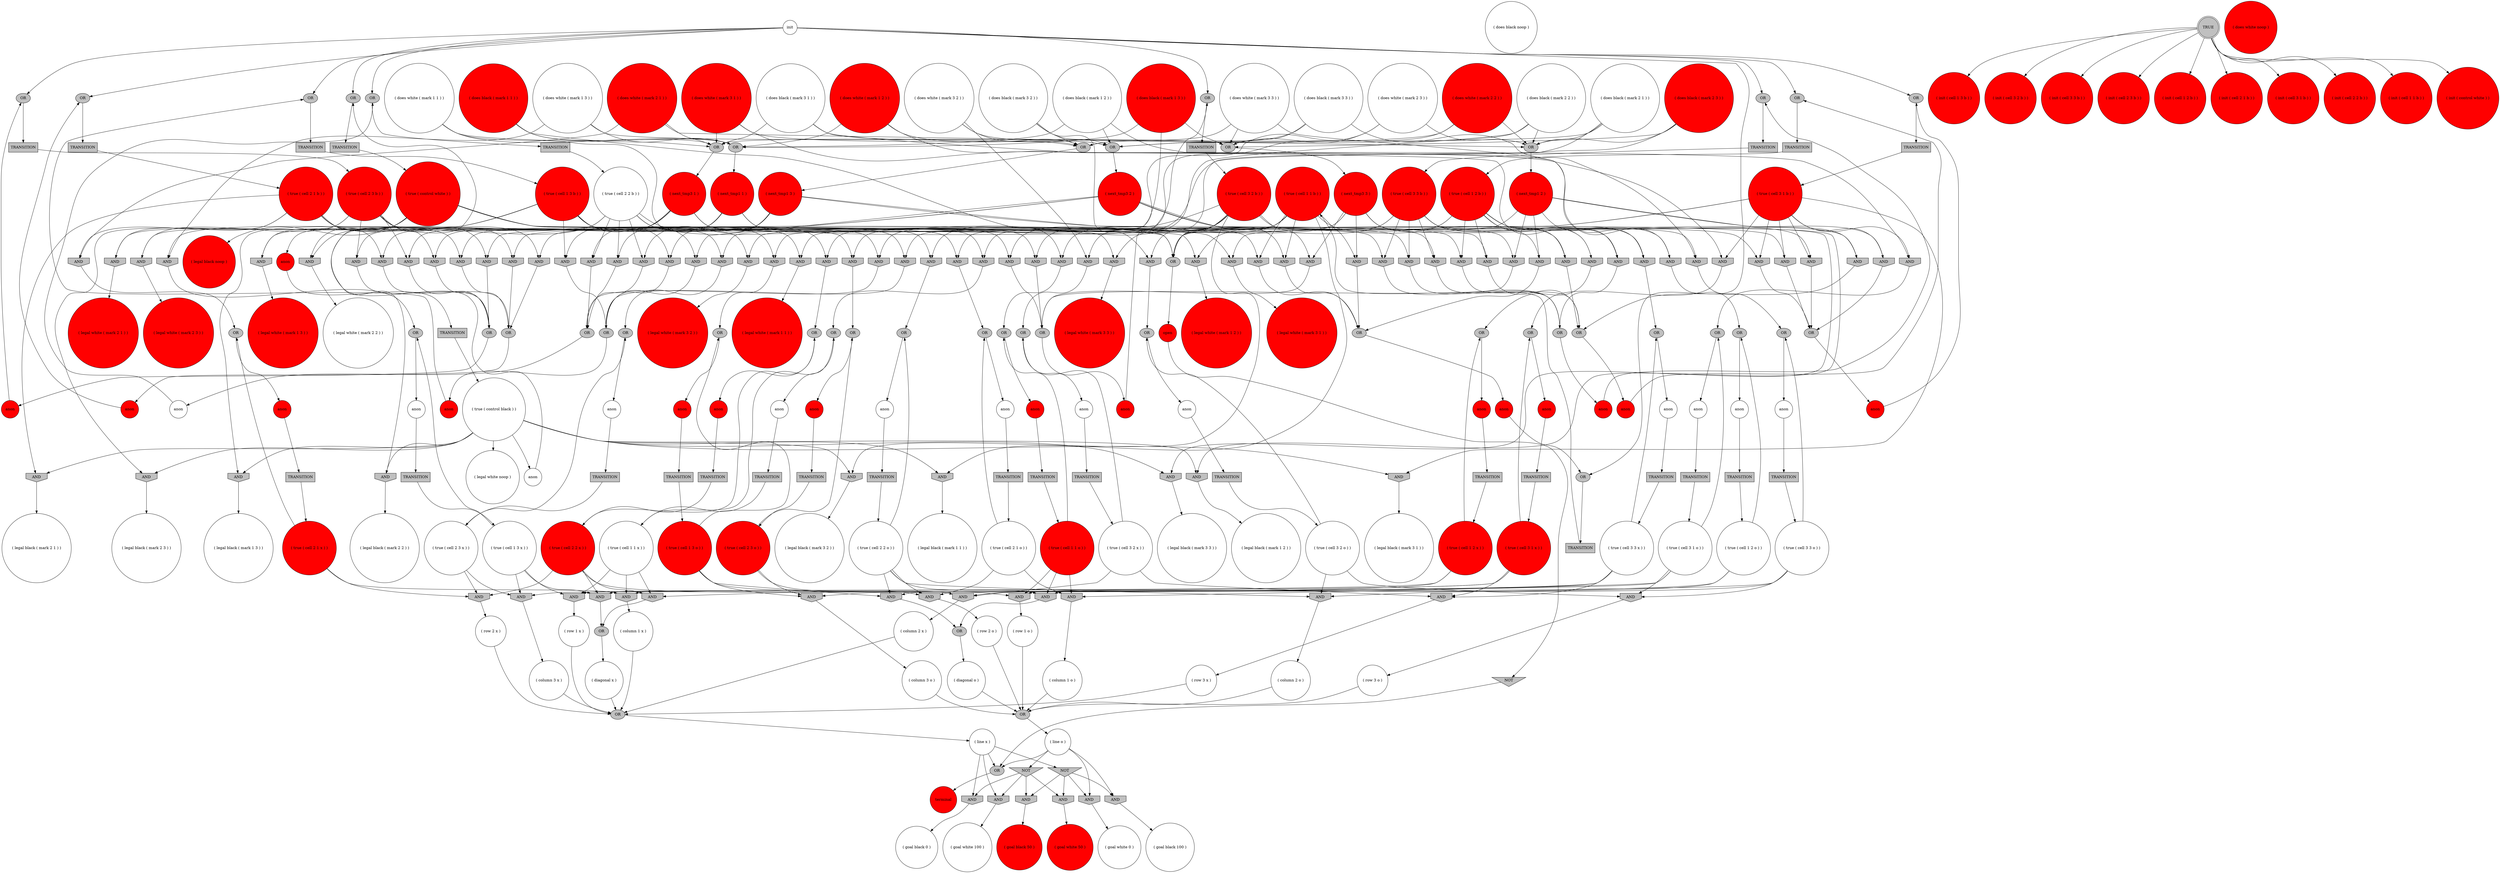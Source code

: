 digraph propNet
{
	"@3110bf99"[shape=ellipse, style= filled, fillcolor=grey, label="OR"]; "@3110bf99"->"@4292eef9"; 
	"@19ca3c6a"[shape=circle, style= filled, fillcolor=red, label="( does black ( mark 1 3 ) )"]; "@19ca3c6a"->"@6bd44467"; "@19ca3c6a"->"@38c57101"; "@19ca3c6a"->"@6db66c18"; 
	"@6189c841"[shape=box, style= filled, fillcolor=grey, label="TRANSITION"]; "@6189c841"->"@6d29cb02"; 
	"@5b16443e"[shape=box, style= filled, fillcolor=grey, label="TRANSITION"]; "@5b16443e"->"@61f283d1"; 
	"@505acb8b"[shape=ellipse, style= filled, fillcolor=grey, label="OR"]; "@505acb8b"->"@78e93be3"; 
	"@2fbb1447"[shape=box, style= filled, fillcolor=grey, label="TRANSITION"]; "@2fbb1447"->"@8801cab"; 
	"@41f6a5e9"[shape=circle, style= filled, fillcolor=red, label="anon"]; "@41f6a5e9"->"@2bffef5a"; 
	"@5a959fa9"[shape=circle, style= filled, fillcolor=white, label="( legal black ( mark 1 3 ) )"]; 
	"@13159de7"[shape=invhouse, style= filled, fillcolor=grey, label="AND"]; "@13159de7"->"@fe87641"; 
	"@64e6c17"[shape=box, style= filled, fillcolor=grey, label="TRANSITION"]; "@64e6c17"->"@45aba779"; 
	"@5a87c958"[shape=invhouse, style= filled, fillcolor=grey, label="AND"]; "@5a87c958"->"@d689844"; 
	"@4ae2f910"[shape=invhouse, style= filled, fillcolor=grey, label="AND"]; "@4ae2f910"->"@5af3a14"; 
	"@7cbda672"[shape=circle, style= filled, fillcolor=white, label="( does black noop )"]; 
	"@46e6e5f1"[shape=circle, style= filled, fillcolor=red, label="anon"]; "@46e6e5f1"->"@6b0d29c2"; 
	"@222f808"[shape=box, style= filled, fillcolor=grey, label="TRANSITION"]; "@222f808"->"@5e0ed38d"; 
	"@67588300"[shape=invhouse, style= filled, fillcolor=grey, label="AND"]; "@67588300"->"@18977673"; 
	"@5eef4879"[shape=ellipse, style= filled, fillcolor=grey, label="OR"]; "@5eef4879"->"@2f7f30a0"; 
	"@513fc475"[shape=circle, style= filled, fillcolor=red, label="( init ( cell 1 3 b ) )"]; 
	"@302b3e2e"[shape=invhouse, style= filled, fillcolor=grey, label="AND"]; "@302b3e2e"->"@5c924417"; 
	"@1bbbefea"[shape=box, style= filled, fillcolor=grey, label="TRANSITION"]; "@1bbbefea"->"@54b0bf64"; 
	"@78dee892"[shape=box, style= filled, fillcolor=grey, label="TRANSITION"]; "@78dee892"->"@1f62fe39"; 
	"@501eb4af"[shape=circle, style= filled, fillcolor=white, label="anon"]; "@501eb4af"->"@3b577220"; 
	"@19ac1e25"[shape=invhouse, style= filled, fillcolor=grey, label="AND"]; "@19ac1e25"->"@2ecaa79e"; 
	"@10bb3372"[shape=circle, style= filled, fillcolor=white, label="( column 1 o )"]; "@10bb3372"->"@15cfd851"; 
	"@48d755a0"[shape=invhouse, style= filled, fillcolor=grey, label="AND"]; "@48d755a0"->"@76e02677"; 
	"@46a32efb"[shape=invhouse, style= filled, fillcolor=grey, label="AND"]; "@46a32efb"->"@78bcf8b5"; 
	"@163bb430"[shape=circle, style= filled, fillcolor=red, label="anon"]; "@163bb430"->"@1d9ee9af"; 
	"@416ed704"[shape=circle, style= filled, fillcolor=white, label="( legal black ( mark 1 1 ) )"]; 
	"@1e837bf5"[shape=invhouse, style= filled, fillcolor=grey, label="AND"]; "@1e837bf5"->"@6721a061"; 
	"@55950722"[shape=invhouse, style= filled, fillcolor=grey, label="AND"]; "@55950722"->"@280685d4"; 
	"@a087c6e"[shape=circle, style= filled, fillcolor=white, label="( diagonal o )"]; "@a087c6e"->"@15cfd851"; 
	"@6195772e"[shape=circle, style= filled, fillcolor=white, label="( legal black ( mark 2 2 ) )"]; 
	"@183c3473"[shape=circle, style= filled, fillcolor=red, label="anon"]; "@183c3473"->"@4f83f9df"; 
	"@11f6c67d"[shape=circle, style= filled, fillcolor=white, label="( goal black 0 )"]; 
	"@5f33bcc2"[shape=circle, style= filled, fillcolor=white, label="( does black ( mark 2 1 ) )"]; "@5f33bcc2"->"@67588300"; "@5f33bcc2"->"@1c48b34d"; "@5f33bcc2"->"@84fc04d"; 
	"@18a062f6"[shape=circle, style= filled, fillcolor=white, label="( column 3 x )"]; "@18a062f6"->"@6417ad4"; 
	"@724df132"[shape=box, style= filled, fillcolor=grey, label="TRANSITION"]; "@724df132"->"@7e207abc"; 
	"@42d7ecc1"[shape=invhouse, style= filled, fillcolor=grey, label="AND"]; "@42d7ecc1"->"@a1d2332"; 
	"@4292eef9"[shape=circle, style= filled, fillcolor=white, label="anon"]; "@4292eef9"->"@5b16443e"; 
	"@55a5cd40"[shape=ellipse, style= filled, fillcolor=grey, label="OR"]; "@55a5cd40"->"@784650ad"; 
	"@8801cab"[shape=circle, style= filled, fillcolor=white, label="( true ( cell 3 3 o ) )"]; "@8801cab"->"@39d36faa"; "@8801cab"->"@3c873f94"; "@8801cab"->"@7e8027cd"; "@8801cab"->"@1b225d5d"; 
	"@4a86dd77"[shape=invhouse, style= filled, fillcolor=grey, label="AND"]; "@4a86dd77"->"@4e2d4656"; 
	"@19fa3f20"[shape=invhouse, style= filled, fillcolor=grey, label="AND"]; "@19fa3f20"->"@7afd3d0d"; 
	"@5c35d5da"[shape=circle, style= filled, fillcolor=red, label="( true ( cell 2 1 x ) )"]; "@5c35d5da"->"@505acb8b"; "@5c35d5da"->"@2c651db0"; "@5c35d5da"->"@4a86dd77"; 
	"@702fdd9e"[shape=invhouse, style= filled, fillcolor=grey, label="AND"]; "@702fdd9e"->"@546cd6f8"; 
	"@30762031"[shape=invhouse, style= filled, fillcolor=grey, label="AND"]; "@30762031"->"@fe87641"; 
	"@6cb433ce"[shape=circle, style= filled, fillcolor=red, label="( legal white ( mark 3 3 ) )"]; 
	"@277b1121"[shape=invtriangle, style= filled, fillcolor=grey, label="NOT"]; "@277b1121"->"@633fa514"; 
	"@36110a42"[shape=circle, style= filled, fillcolor=white, label="( legal white ( mark 2 2 ) )"]; 
	"@5d5775df"[shape=circle, style= filled, fillcolor=red, label="anon"]; "@5d5775df"->"@724df132"; 
	"@6742f991"[shape=invhouse, style= filled, fillcolor=grey, label="AND"]; "@6742f991"->"@502e12e5"; 
	"@d689844"[shape=ellipse, style= filled, fillcolor=grey, label="OR"]; "@d689844"->"@4de49f3c"; 
	"@1b0c366b"[shape=circle, style= filled, fillcolor=white, label="( does white ( mark 3 3 ) )"]; "@1b0c366b"->"@27e0b4d8"; "@1b0c366b"->"@6bd44467"; "@1b0c366b"->"@7b79f9d"; 
	"@1cfe4382"[shape=circle, style= filled, fillcolor=red, label="( init ( cell 3 2 b ) )"]; 
	"@7fe184a1"[shape=circle, style= filled, fillcolor=white, label="anon"]; "@7fe184a1"->"@18142dc4"; 
	"@45553d72"[shape=invhouse, style= filled, fillcolor=grey, label="AND"]; "@45553d72"->"@231d8cb8"; 
	"@1080b7fd"[shape=circle, style= filled, fillcolor=white, label="init"]; "@1080b7fd"->"@4b37537"; "@1080b7fd"->"@6b0d29c2"; "@1080b7fd"->"@72af4b81"; "@1080b7fd"->"@591b1427"; "@1080b7fd"->"@59615389"; "@1080b7fd"->"@52863cf9"; "@1080b7fd"->"@d3eb77e"; "@1080b7fd"->"@2d30b676"; "@1080b7fd"->"@c83a25"; "@1080b7fd"->"@21d4704a"; 
	"@50ec4d43"[shape=invtriangle, style= filled, fillcolor=grey, label="NOT"]; "@50ec4d43"->"@442a188b"; "@50ec4d43"->"@7440dada"; "@50ec4d43"->"@49c49336"; "@50ec4d43"->"@7259f1b0"; 
	"@65e1e6bc"[shape=circle, style= filled, fillcolor=white, label="( legal black ( mark 2 3 ) )"]; 
	"@f3d6fa4"[shape=invhouse, style= filled, fillcolor=grey, label="AND"]; "@f3d6fa4"->"@5c924417"; 
	"@6926efcb"[shape=circle, style= filled, fillcolor=white, label="( does white ( mark 1 1 ) )"]; "@6926efcb"->"@6db66c18"; "@6926efcb"->"@84fc04d"; "@6926efcb"->"@19fa3f20"; 
	"@47ee14d4"[shape=invhouse, style= filled, fillcolor=grey, label="AND"]; "@47ee14d4"->"@6721a061"; 
	"@521b95a"[shape=invhouse, style= filled, fillcolor=grey, label="AND"]; "@521b95a"->"@7c91b50f"; 
	"@422fe512"[shape=invhouse, style= filled, fillcolor=grey, label="AND"]; "@422fe512"->"@7ca63acc"; 
	"@2f7f30a0"[shape=circle, style= filled, fillcolor=red, label="anon"]; "@2f7f30a0"->"@78dee892"; 
	"@5af3a14"[shape=circle, style= filled, fillcolor=white, label="( legal black ( mark 3 3 ) )"]; 
	"@23f5736c"[shape=invhouse, style= filled, fillcolor=grey, label="AND"]; "@23f5736c"->"@110fbbf2"; 
	"@66a01572"[shape=invhouse, style= filled, fillcolor=grey, label="AND"]; "@66a01572"->"@6721a061"; 
	"@ceaf7f0"[shape=ellipse, style= filled, fillcolor=grey, label="OR"]; "@ceaf7f0"->"@163bb430"; 
	"@4ebca121"[shape=ellipse, style= filled, fillcolor=grey, label="OR"]; "@4ebca121"->"@41f6a5e9"; 
	"@502e12e5"[shape=ellipse, style= filled, fillcolor=grey, label="OR"]; "@502e12e5"->"@daa183"; 
	"@61f283d1"[shape=circle, style= filled, fillcolor=white, label="( true ( cell 3 2 o ) )"]; "@61f283d1"->"@3110bf99"; "@61f283d1"->"@639f8c4a"; "@61f283d1"->"@1b225d5d"; 
	"@34e6f781"[shape=circle, style= filled, fillcolor=white, label="( line x )"]; "@34e6f781"->"@1f9907ee"; "@34e6f781"->"@633fa514"; "@34e6f781"->"@50ec4d43"; "@34e6f781"->"@6915fc29"; 
	"@7fb85da4"[shape=invhouse, style= filled, fillcolor=grey, label="AND"]; "@7fb85da4"->"@2ecaa79e"; 
	"@33f85208"[shape=circle, style= filled, fillcolor=red, label="( true ( cell 3 3 b ) )"]; "@33f85208"->"@48e10ee0"; "@33f85208"->"@5bef45fa"; "@33f85208"->"@27e0b4d8"; "@33f85208"->"@c923822"; "@33f85208"->"@6d6dac7b"; "@33f85208"->"@13a7c48c"; "@33f85208"->"@30762031"; "@33f85208"->"@13159de7"; "@33f85208"->"@4ae2f910"; 
	"@3c873f94"[shape=ellipse, style= filled, fillcolor=grey, label="OR"]; "@3c873f94"->"@535f2c97"; 
	"@780e4aa6"[shape=circle, style= filled, fillcolor=red, label="anon"]; "@780e4aa6"->"@591b1427"; 
	"@4d36bf62"[shape=circle, style= filled, fillcolor=white, label="( does black ( mark 1 2 ) )"]; "@4d36bf62"->"@469cbc0d"; "@4d36bf62"->"@45553d72"; "@4d36bf62"->"@6db66c18"; 
	"@6d29cb02"[shape=circle, style= filled, fillcolor=white, label="( true ( cell 1 1 x ) )"]; "@6d29cb02"->"@4a86dd77"; "@6d29cb02"->"@7afd3d0d"; "@6d29cb02"->"@461f909d"; "@6d29cb02"->"@6c847916"; 
	"@40471d1f"[shape=circle, style= filled, fillcolor=white, label="( does black ( mark 3 3 ) )"]; "@40471d1f"->"@5bef45fa"; "@40471d1f"->"@6bd44467"; "@40471d1f"->"@7b79f9d"; 
	"@3cd6fd7f"[shape=circle, style= filled, fillcolor=red, label="( next_tmp3 3 )"]; "@3cd6fd7f"->"@1f10be5d"; "@3cd6fd7f"->"@7c5bc9e5"; "@3cd6fd7f"->"@6fc2a644"; "@3cd6fd7f"->"@595fb8e"; "@3cd6fd7f"->"@634fbcac"; "@3cd6fd7f"->"@79708fc8"; 
	"@672825c9"[shape=circle, style= filled, fillcolor=white, label="( does white ( mark 1 3 ) )"]; "@672825c9"->"@5b09f852"; "@672825c9"->"@6bd44467"; "@672825c9"->"@6db66c18"; 
	"@52863cf9"[shape=ellipse, style= filled, fillcolor=grey, label="OR"]; "@52863cf9"->"@433b8611"; 
	"@6901960a"[shape=circle, style= filled, fillcolor=white, label="anon"]; "@6901960a"->"@41282ad4"; 
	"@68f392bc"[shape=circle, style= filled, fillcolor=red, label="( next_tmp1 2 )"]; "@68f392bc"->"@f3d6fa4"; "@68f392bc"->"@12fb2dad"; "@68f392bc"->"@6d6dac7b"; "@68f392bc"->"@23f5736c"; "@68f392bc"->"@1e837bf5"; "@68f392bc"->"@5a87c958"; 
	"@18142dc4"[shape=box, style= filled, fillcolor=grey, label="TRANSITION"]; "@18142dc4"->"@4097e5d4"; 
	"@3077c82"[shape=invhouse, style= filled, fillcolor=grey, label="AND"]; "@3077c82"->"@467f906b"; 
	"@520b18a8"[shape=circle, style= filled, fillcolor=white, label="( true ( cell 3 1 o ) )"]; "@520b18a8"->"@17b45674"; "@520b18a8"->"@6ce21f5d"; "@520b18a8"->"@1b225d5d"; "@520b18a8"->"@724715dd"; 
	"@28500060"[shape=circle, style= filled, fillcolor=red, label="( next_tmp1 3 )"]; "@28500060"->"@461677cd"; "@28500060"->"@47ee14d4"; "@28500060"->"@bd5c429"; "@28500060"->"@2ea089d4"; "@28500060"->"@2ab08afc"; "@28500060"->"@3a77ef2e"; 
	"@7c91b50f"[shape=ellipse, style= filled, fillcolor=grey, label="OR"]; "@7c91b50f"->"@42062bad"; 
	"@18977673"[shape=ellipse, style= filled, fillcolor=grey, label="OR"]; "@18977673"->"@7fe184a1"; 
	"@79708fc8"[shape=invhouse, style= filled, fillcolor=grey, label="AND"]; "@79708fc8"->"@110fbbf2"; 
	"@6e9c92a3"[shape=invhouse, style= filled, fillcolor=grey, label="AND"]; "@6e9c92a3"->"@1146eae3"; 
	"@15cfd851"[shape=ellipse, style= filled, fillcolor=grey, label="OR"]; "@15cfd851"->"@82b907"; 
	"@233059cc"[shape=box, style= filled, fillcolor=grey, label="TRANSITION"]; "@233059cc"->"@4238365d"; 
	"@37872284"[shape=circle, style= filled, fillcolor=red, label="( legal white ( mark 1 1 ) )"]; 
	"@5bef45fa"[shape=invhouse, style= filled, fillcolor=grey, label="AND"]; "@5bef45fa"->"@3c873f94"; 
	"@bd5c429"[shape=invhouse, style= filled, fillcolor=grey, label="AND"]; "@bd5c429"->"@5c924417"; 
	"@65b2b2f0"[shape=invhouse, style= filled, fillcolor=grey, label="AND"]; "@65b2b2f0"->"@30868754"; 
	"@2f97b981"[shape=circle, style= filled, fillcolor=red, label="open"]; "@2f97b981"->"@277b1121"; 
	"@40868ba"[shape=circle, style= filled, fillcolor=red, label="( init ( cell 3 3 b ) )"]; 
	"@19e6018b"[shape=invhouse, style= filled, fillcolor=grey, label="AND"]; "@19e6018b"->"@3110bf99"; 
	"@1ad91a94"[shape=circle, style= filled, fillcolor=red, label="( true ( cell 3 1 b ) )"]; "@1ad91a94"->"@6e9c92a3"; "@1ad91a94"->"@42d7ecc1"; "@1ad91a94"->"@48e10ee0"; "@1ad91a94"->"@14b3fd5d"; "@1ad91a94"->"@12fb2dad"; "@1ad91a94"->"@7b1ae274"; "@1ad91a94"->"@4aef5dca"; "@1ad91a94"->"@634fbcac"; "@1ad91a94"->"@2a1a3ee9"; 
	"@78e93be3"[shape=circle, style= filled, fillcolor=red, label="anon"]; "@78e93be3"->"@45c9d650"; 
	"@e8f3c43"[shape=invhouse, style= filled, fillcolor=grey, label="AND"]; "@e8f3c43"->"@185af219"; 
	"@416ba050"[shape=invhouse, style= filled, fillcolor=grey, label="AND"]; "@416ba050"->"@505acb8b"; 
	"@563ee26"[shape=circle, style= filled, fillcolor=white, label="( does black ( mark 3 2 ) )"]; "@563ee26"->"@469cbc0d"; "@563ee26"->"@19e6018b"; "@563ee26"->"@7b79f9d"; 
	"@24aebe95"[shape=circle, style= filled, fillcolor=red, label="( does white ( mark 3 1 ) )"]; "@24aebe95"->"@7b1ae274"; "@24aebe95"->"@84fc04d"; "@24aebe95"->"@7b79f9d"; 
	"@7fb3815e"[shape=circle, style= filled, fillcolor=white, label="( true ( cell 1 2 o ) )"]; "@7fb3815e"->"@639f8c4a"; "@7fb3815e"->"@231d8cb8"; "@7fb3815e"->"@6c03f4f7"; 
	"@12da712a"[shape=box, style= filled, fillcolor=grey, label="TRANSITION"]; "@12da712a"->"@fb5449d"; 
	"@4238365d"[shape=circle, style= filled, fillcolor=red, label="( true ( cell 1 2 b ) )"]; "@4238365d"->"@f3d6fa4"; "@4238365d"->"@48e10ee0"; "@4238365d"->"@595fb8e"; "@4238365d"->"@6195c653"; "@4238365d"->"@bd5c429"; "@4238365d"->"@302b3e2e"; "@4238365d"->"@45553d72"; "@4238365d"->"@52cc6a6e"; "@4238365d"->"@7a6229e9"; 
	"@65931596"[shape=circle, style= filled, fillcolor=white, label="( does white ( mark 2 3 ) )"]; "@65931596"->"@e8f3c43"; "@65931596"->"@6bd44467"; "@65931596"->"@1c48b34d"; 
	"@66abad8f"[shape=circle, style= filled, fillcolor=red, label="anon"]; "@66abad8f"->"@d3eb77e"; 
	"@38c57101"[shape=invhouse, style= filled, fillcolor=grey, label="AND"]; "@38c57101"->"@ceaf7f0"; 
	"@d3eb77e"[shape=ellipse, style= filled, fillcolor=grey, label="OR"]; "@d3eb77e"->"@54c8ab35"; 
	"@461541fb"[shape=box, style= filled, fillcolor=grey, label="TRANSITION"]; "@461541fb"->"@288a037e"; 
	"@1ffc159e"[shape=circle, style= filled, fillcolor=red, label="anon"]; "@1ffc159e"->"@4b37537"; 
	"@6e6a937"[shape=circle, style= filled, fillcolor=white, label="( row 1 x )"]; "@6e6a937"->"@6417ad4"; 
	"@1f10be5d"[shape=invhouse, style= filled, fillcolor=grey, label="AND"]; "@1f10be5d"->"@1dbf4413"; 
	"@317fd5ad"[shape=circle, style= filled, fillcolor=red, label="( init ( cell 2 3 b ) )"]; 
	"@288a037e"[shape=circle, style= filled, fillcolor=white, label="( true ( cell 2 3 x ) )"]; "@288a037e"->"@2c651db0"; "@288a037e"->"@77a3e2f7"; "@288a037e"->"@185af219"; 
	"@4cf1d2a4"[shape=ellipse, style= filled, fillcolor=grey, label="OR"]; "@4cf1d2a4"->"@183c3473"; 
	"@6de29ecd"[shape=circle, style= filled, fillcolor=white, label="( goal white 0 )"]; 
	"@17b45674"[shape=invhouse, style= filled, fillcolor=grey, label="AND"]; "@17b45674"->"@10bb3372"; 
	"@64c6e553"[shape=circle, style= filled, fillcolor=red, label="( does white ( mark 2 1 ) )"]; "@64c6e553"->"@416ba050"; "@64c6e553"->"@1c48b34d"; "@64c6e553"->"@84fc04d"; 
	"@7b35f90"[shape=circle, style= filled, fillcolor=white, label="anon"]; "@7b35f90"->"@6189c841"; 
	"@63664f8b"[shape=invhouse, style= filled, fillcolor=grey, label="AND"]; "@63664f8b"->"@37872284"; 
	"@4d62a96e"[shape=circle, style= filled, fillcolor=white, label="( column 2 x )"]; "@4d62a96e"->"@6417ad4"; 
	"@5bfe1db2"[shape=circle, style= filled, fillcolor=red, label="( next_tmp3 2 )"]; "@5bfe1db2"->"@3f08e8b"; "@5bfe1db2"->"@7fb85da4"; "@5bfe1db2"->"@14b3fd5d"; "@5bfe1db2"->"@1b754fb1"; "@5bfe1db2"->"@13a7c48c"; "@5bfe1db2"->"@66a01572"; 
	"@2bda037e"[shape=circle, style= filled, fillcolor=red, label="( next_tmp3 1 )"]; "@2bda037e"->"@19ac1e25"; "@2bda037e"->"@343b79ee"; "@2bda037e"->"@302b3e2e"; "@2bda037e"->"@e7858ab"; "@2bda037e"->"@13159de7"; "@2bda037e"->"@61d547f5"; 
	"@7acc53cc"[shape=circle, style= filled, fillcolor=white, label="anon"]; "@7acc53cc"->"@461541fb"; 
	"@41b5e3ad"[shape=invhouse, style= filled, fillcolor=grey, label="AND"]; "@41b5e3ad"->"@2ecaa79e"; 
	"@6a05b14f"[shape=box, style= filled, fillcolor=grey, label="TRANSITION"]; "@6a05b14f"->"@57afb22a"; 
	"@6721a061"[shape=ellipse, style= filled, fillcolor=grey, label="OR"]; "@6721a061"->"@50a8752c"; 
	"@1d9ee9af"[shape=box, style= filled, fillcolor=grey, label="TRANSITION"]; "@1d9ee9af"->"@71794a83"; 
	"@1dbf4413"[shape=ellipse, style= filled, fillcolor=grey, label="OR"]; "@1dbf4413"->"@780e4aa6"; 
	"@37a83998"[shape=circle, style= filled, fillcolor=red, label="( true ( cell 2 1 b ) )"]; "@37a83998"->"@1f10be5d"; "@37a83998"->"@3077c82"; "@37a83998"->"@48e10ee0"; "@37a83998"->"@67588300"; "@37a83998"->"@1b754fb1"; "@37a83998"->"@416ba050"; "@37a83998"->"@2ea089d4"; "@37a83998"->"@702fdd9e"; "@37a83998"->"@10e156cd"; 
	"@57afb22a"[shape=circle, style= filled, fillcolor=red, label="( true ( control white ) )"]; "@57afb22a"->"@42d7ecc1"; "@57afb22a"->"@5d5775df"; "@57afb22a"->"@1055e4f3"; "@57afb22a"->"@6eb036af"; "@57afb22a"->"@422fe512"; "@57afb22a"->"@c923822"; "@57afb22a"->"@702fdd9e"; "@57afb22a"->"@46a32efb"; "@57afb22a"->"@3cc18efc"; "@57afb22a"->"@63664f8b"; "@57afb22a"->"@7a6229e9"; 
	"@cf08fae"[shape=circle, style= filled, fillcolor=red, label="( does white ( mark 1 2 ) )"]; "@cf08fae"->"@469cbc0d"; "@cf08fae"->"@52cc6a6e"; "@cf08fae"->"@6db66c18"; 
	"@633fa514"[shape=ellipse, style= filled, fillcolor=grey, label="OR"]; "@633fa514"->"@676ef6f3"; 
	"@5fa8881b"[shape=circle, style= filled, fillcolor=red, label="( init ( cell 1 2 b ) )"]; 
	"@6b6b1935"[shape=invhouse, style= filled, fillcolor=grey, label="AND"]; "@6b6b1935"->"@61025594"; 
	"@7ef1accd"[shape=invhouse, style= filled, fillcolor=grey, label="AND"]; "@7ef1accd"->"@4ebca121"; 
	"@29a8da42"[shape=circle, style= filled, fillcolor=red, label="( true ( cell 1 2 x ) )"]; "@29a8da42"->"@4cf1d2a4"; "@29a8da42"->"@5b8b9802"; "@29a8da42"->"@461f909d"; 
	"@72af4b81"[shape=ellipse, style= filled, fillcolor=grey, label="OR"]; "@72af4b81"->"@233059cc"; 
	"@1e5e7e66"[shape=circle, style= filled, fillcolor=white, label="( true ( cell 3 3 x ) )"]; "@1e5e7e66"->"@475170bc"; "@1e5e7e66"->"@48d755a0"; "@1e5e7e66"->"@77a3e2f7"; "@1e5e7e66"->"@6c847916"; 
	"@10e156cd"[shape=invhouse, style= filled, fillcolor=grey, label="AND"]; "@10e156cd"->"@1dbf4413"; 
	"@4373e9ea"[shape=circle, style= filled, fillcolor=white, label="( true ( cell 2 2 b ) )"]; "@4373e9ea"->"@48e10ee0"; "@4373e9ea"->"@6fc2a644"; "@4373e9ea"->"@461677cd"; "@4373e9ea"->"@7ef1accd"; "@4373e9ea"->"@3cc18efc"; "@4373e9ea"->"@2b842bd6"; "@4373e9ea"->"@26170092"; "@4373e9ea"->"@61d547f5"; "@4373e9ea"->"@55950722"; 
	"@343b79ee"[shape=invhouse, style= filled, fillcolor=grey, label="AND"]; "@343b79ee"->"@110fbbf2"; 
	"@715a728a"[shape=invtriangle, style= filled, fillcolor=grey, label="NOT"]; "@715a728a"->"@1f9907ee"; "@715a728a"->"@49c49336"; "@715a728a"->"@7259f1b0"; "@715a728a"->"@6915fc29"; 
	"@3413e5b7"[shape=box, style= filled, fillcolor=grey, label="TRANSITION"]; "@3413e5b7"->"@68481f8e"; 
	"@18ec9ac8"[shape=circle, style= filled, fillcolor=white, label="anon"]; "@18ec9ac8"->"@14e7dc19"; 
	"@84fc04d"[shape=ellipse, style= filled, fillcolor=grey, label="OR"]; "@84fc04d"->"@2bda037e"; 
	"@676ef6f3"[shape=circle, style= filled, fillcolor=red, label="terminal"]; 
	"@63a4c512"[shape=ellipse, style= filled, fillcolor=grey, label="OR"]; "@63a4c512"->"@568653d9"; 
	"@1d0dbe25"[shape=circle, style= filled, fillcolor=red, label="( goal black 50 )"]; 
	"@12fb2dad"[shape=invhouse, style= filled, fillcolor=grey, label="AND"]; "@12fb2dad"->"@1146eae3"; 
	"@591b1427"[shape=ellipse, style= filled, fillcolor=grey, label="OR"]; "@591b1427"->"@647c2ed9"; 
	"@2c651db0"[shape=invhouse, style= filled, fillcolor=grey, label="AND"]; "@2c651db0"->"@613c9936"; 
	"@4aef5dca"[shape=invhouse, style= filled, fillcolor=grey, label="AND"]; "@4aef5dca"->"@724715dd"; 
	"@8463d02"[shape=invhouse, style= filled, fillcolor=grey, label="AND"]; "@8463d02"->"@416ed704"; 
	"@7afd3d0d"[shape=ellipse, style= filled, fillcolor=grey, label="OR"]; "@7afd3d0d"->"@7b35f90"; 
	"@42062bad"[shape=circle, style= filled, fillcolor=red, label="anon"]; "@42062bad"->"@3413e5b7"; 
	"@546cd6f8"[shape=circle, style= filled, fillcolor=red, label="( legal white ( mark 2 1 ) )"]; 
	"@2a1a3ee9"[shape=invhouse, style= filled, fillcolor=grey, label="AND"]; "@2a1a3ee9"->"@4037e7eb"; 
	"@a00fab5"[shape=circle, style= filled, fillcolor=red, label="( true ( cell 2 3 b ) )"]; "@a00fab5"->"@48e10ee0"; "@a00fab5"->"@19ac1e25"; "@a00fab5"->"@5c37d85e"; "@a00fab5"->"@7fb85da4"; "@a00fab5"->"@521b95a"; "@a00fab5"->"@e8f3c43"; "@a00fab5"->"@422fe512"; "@a00fab5"->"@3a77ef2e"; "@a00fab5"->"@41b5e3ad"; 
	"@44138d67"[shape=circle, style= filled, fillcolor=red, label="( init ( cell 2 1 b ) )"]; 
	"@71794a83"[shape=circle, style= filled, fillcolor=red, label="( true ( cell 1 3 o ) )"]; "@71794a83"->"@39d36faa"; "@71794a83"->"@6ce21f5d"; "@71794a83"->"@ceaf7f0"; "@71794a83"->"@6c03f4f7"; 
	"@469cbc0d"[shape=ellipse, style= filled, fillcolor=grey, label="OR"]; "@469cbc0d"->"@5bfe1db2"; 
	"@224a2971"[shape=circle, style= filled, fillcolor=white, label="( column 3 o )"]; "@224a2971"->"@15cfd851"; 
	"@54c8ab35"[shape=box, style= filled, fillcolor=grey, label="TRANSITION"]; "@54c8ab35"->"@33f85208"; 
	"@5b8b9802"[shape=invhouse, style= filled, fillcolor=grey, label="AND"]; "@5b8b9802"->"@4d62a96e"; 
	"@2d30b676"[shape=ellipse, style= filled, fillcolor=grey, label="OR"]; "@2d30b676"->"@1bbbefea"; 
	"@61025594"[shape=ellipse, style= filled, fillcolor=grey, label="OR"]; "@61025594"->"@6040994d"; 
	"@2b842bd6"[shape=invhouse, style= filled, fillcolor=grey, label="AND"]; "@2b842bd6"->"@63a4c512"; 
	"@6372d3ed"[shape=circle, style= filled, fillcolor=red, label="( next_tmp1 1 )"]; "@6372d3ed"->"@6e9c92a3"; "@6372d3ed"->"@1fb1697"; "@6372d3ed"->"@10e156cd"; "@6372d3ed"->"@30762031"; "@6372d3ed"->"@41b5e3ad"; "@6372d3ed"->"@55950722"; 
	"@5f532e"[shape=box, style= filled, fillcolor=grey, label="TRANSITION"]; "@5f532e"->"@a00fab5"; 
	"@17359c0b"[shape=invhouse, style= filled, fillcolor=grey, label="AND"]; "@17359c0b"->"@5a959fa9"; 
	"@7b79f9d"[shape=ellipse, style= filled, fillcolor=grey, label="OR"]; "@7b79f9d"->"@28500060"; 
	"@3b577220"[shape=box, style= filled, fillcolor=grey, label="TRANSITION"]; "@3b577220"->"@c91386c"; 
	"@4e2d4656"[shape=circle, style= filled, fillcolor=white, label="( column 1 x )"]; "@4e2d4656"->"@6417ad4"; 
	"@2ab08afc"[shape=invhouse, style= filled, fillcolor=grey, label="AND"]; "@2ab08afc"->"@d689844"; 
	"@467f906b"[shape=circle, style= filled, fillcolor=white, label="( legal black ( mark 2 1 ) )"]; 
	"@38665a9a"[shape=circle, style= filled, fillcolor=red, label="( does black ( mark 2 3 ) )"]; "@38665a9a"->"@521b95a"; "@38665a9a"->"@6bd44467"; "@38665a9a"->"@1c48b34d"; 
	"@5b09f852"[shape=invhouse, style= filled, fillcolor=grey, label="AND"]; "@5b09f852"->"@55a5cd40"; 
	"@48e10ee0"[shape=ellipse, style= filled, fillcolor=grey, label="OR"]; "@48e10ee0"->"@2f97b981"; 
	"@7c5bc9e5"[shape=invhouse, style= filled, fillcolor=grey, label="AND"]; "@7c5bc9e5"->"@6721a061"; 
	"@442a188b"[shape=invhouse, style= filled, fillcolor=grey, label="AND"]; "@442a188b"->"@3dc4baf4"; 
	"@5c37d85e"[shape=invhouse, style= filled, fillcolor=grey, label="AND"]; "@5c37d85e"->"@65e1e6bc"; 
	"@34bba4df"[shape=circle, style= filled, fillcolor=white, label="anon"]; "@34bba4df"->"@59615389"; 
	"@357c5b44"[shape=circle, style= filled, fillcolor=white, label="( column 2 o )"]; "@357c5b44"->"@15cfd851"; 
	"@3c02b115"[shape=circle, style= filled, fillcolor=white, label="( legal black ( mark 1 2 ) )"]; 
	"@1b754fb1"[shape=invhouse, style= filled, fillcolor=grey, label="AND"]; "@1b754fb1"->"@1dbf4413"; 
	"@14b3fd5d"[shape=invhouse, style= filled, fillcolor=grey, label="AND"]; "@14b3fd5d"->"@1146eae3"; 
	"@6195c653"[shape=invhouse, style= filled, fillcolor=grey, label="AND"]; "@6195c653"->"@3c02b115"; 
	"@7e8027cd"[shape=invhouse, style= filled, fillcolor=grey, label="AND"]; "@7e8027cd"->"@11a19fe5"; 
	"@c923822"[shape=invhouse, style= filled, fillcolor=grey, label="AND"]; "@c923822"->"@6cb433ce"; 
	"@7440dada"[shape=invhouse, style= filled, fillcolor=grey, label="AND"]; "@7440dada"->"@6de29ecd"; 
	"@613c9936"[shape=circle, style= filled, fillcolor=white, label="( row 2 x )"]; "@613c9936"->"@6417ad4"; 
	"@52cc6a6e"[shape=invhouse, style= filled, fillcolor=grey, label="AND"]; "@52cc6a6e"->"@4cf1d2a4"; 
	"@44b0c913"[shape=circle, style= filled, fillcolor=white, label="( row 3 o )"]; "@44b0c913"->"@15cfd851"; 
	"@3de9d6d3"[shape=circle, style= filled, fillcolor=white, label="( legal white noop )"]; 
	"@14e7dc19"[shape=box, style= filled, fillcolor=grey, label="TRANSITION"]; "@14e7dc19"->"@520b18a8"; 
	"@21d4704a"[shape=ellipse, style= filled, fillcolor=grey, label="OR"]; "@21d4704a"->"@69a5d3d"; 
	"@280685d4"[shape=ellipse, style= filled, fillcolor=grey, label="OR"]; "@280685d4"->"@443c35d3"; 
	"@4f83f9df"[shape=box, style= filled, fillcolor=grey, label="TRANSITION"]; "@4f83f9df"->"@29a8da42"; 
	"@568653d9"[shape=circle, style= filled, fillcolor=white, label="anon"]; "@568653d9"->"@64e6c17"; 
	"@6eb036af"[shape=invhouse, style= filled, fillcolor=grey, label="AND"]; "@6eb036af"->"@6063762d"; 
	"@6d6dac7b"[shape=invhouse, style= filled, fillcolor=grey, label="AND"]; "@6d6dac7b"->"@fe87641"; 
	"@e7858ab"[shape=invhouse, style= filled, fillcolor=grey, label="AND"]; "@e7858ab"->"@d689844"; 
	"@49c49336"[shape=invhouse, style= filled, fillcolor=grey, label="AND"]; "@49c49336"->"@48a7406c"; 
	"@6c03f4f7"[shape=invhouse, style= filled, fillcolor=grey, label="AND"]; "@6c03f4f7"->"@265e24be"; 
	"@c91386c"[shape=circle, style= filled, fillcolor=white, label="( true ( cell 3 2 x ) )"]; "@c91386c"->"@48d755a0"; "@c91386c"->"@5b8b9802"; "@c91386c"->"@30868754"; 
	"@1ae3825e"[shape=circle, style= filled, fillcolor=red, label="( true ( cell 1 3 b ) )"]; "@1ae3825e"->"@5b09f852"; "@1ae3825e"->"@48e10ee0"; "@1ae3825e"->"@3f08e8b"; "@1ae3825e"->"@46a32efb"; "@1ae3825e"->"@e7858ab"; "@1ae3825e"->"@38c57101"; "@1ae3825e"->"@2ab08afc"; "@1ae3825e"->"@5a87c958"; "@1ae3825e"->"@17359c0b"; 
	"@7277073c"[shape=box, style= filled, fillcolor=grey, label="TRANSITION"]; "@7277073c"->"@1e5e7e66"; 
	"@82b907"[shape=circle, style= filled, fillcolor=white, label="( line o )"]; "@82b907"->"@633fa514"; "@82b907"->"@442a188b"; "@82b907"->"@7440dada"; "@82b907"->"@715a728a"; 
	"@78bcf8b5"[shape=circle, style= filled, fillcolor=red, label="( legal white ( mark 1 3 ) )"]; 
	"@317b06ff"[shape=circle, style= filled, fillcolor=red, label="( init ( cell 3 1 b ) )"]; 
	"@4037e7eb"[shape=circle, style= filled, fillcolor=white, label="( legal black ( mark 3 1 ) )"]; 
	"@469f6ecc"[shape=circle, style= filled, fillcolor=white, label="( does black ( mark 3 1 ) )"]; "@469f6ecc"->"@4aef5dca"; "@469f6ecc"->"@84fc04d"; "@469f6ecc"->"@7b79f9d"; 
	"@a1d2332"[shape=circle, style= filled, fillcolor=red, label="( legal white ( mark 3 1 ) )"]; 
	"@1055e4f3"[shape=circle, style= filled, fillcolor=red, label="( legal black noop )"]; 
	"@5c924417"[shape=ellipse, style= filled, fillcolor=grey, label="OR"]; "@5c924417"->"@6b4717c"; 
	"@45c9d650"[shape=box, style= filled, fillcolor=grey, label="TRANSITION"]; "@45c9d650"->"@5c35d5da"; 
	"@6b0d29c2"[shape=ellipse, style= filled, fillcolor=grey, label="OR"]; "@6b0d29c2"->"@1cba556e"; 
	"@6ce21f5d"[shape=invhouse, style= filled, fillcolor=grey, label="AND"]; "@6ce21f5d"->"@11a19fe5"; 
	"@68481f8e"[shape=circle, style= filled, fillcolor=red, label="( true ( cell 2 3 o ) )"]; "@68481f8e"->"@39d36faa"; "@68481f8e"->"@7c91b50f"; "@68481f8e"->"@8619c73"; 
	"@68242e51"[shape=circle, style= filled, fillcolor=white, label="( goal white 100 )"]; 
	"@1f62fe39"[shape=circle, style= filled, fillcolor=red, label="( true ( cell 3 1 x ) )"]; "@1f62fe39"->"@6742f991"; "@1f62fe39"->"@5eef4879"; "@1f62fe39"->"@48d755a0"; "@1f62fe39"->"@4a86dd77"; 
	"@6417ad4"[shape=ellipse, style= filled, fillcolor=grey, label="OR"]; "@6417ad4"->"@34e6f781"; 
	"@76e02677"[shape=circle, style= filled, fillcolor=white, label="( row 3 x )"]; "@76e02677"->"@6417ad4"; 
	"@8619c73"[shape=invhouse, style= filled, fillcolor=grey, label="AND"]; "@8619c73"->"@58d82653"; 
	"@77a3e2f7"[shape=invhouse, style= filled, fillcolor=grey, label="AND"]; "@77a3e2f7"->"@18a062f6"; 
	"@647c2ed9"[shape=box, style= filled, fillcolor=grey, label="TRANSITION"]; "@647c2ed9"->"@37a83998"; 
	"@4de49f3c"[shape=circle, style= filled, fillcolor=red, label="anon"]; "@4de49f3c"->"@52863cf9"; 
	"@26170092"[shape=invhouse, style= filled, fillcolor=grey, label="AND"]; "@26170092"->"@6195772e"; 
	"@1f9907ee"[shape=invhouse, style= filled, fillcolor=grey, label="AND"]; "@1f9907ee"->"@11f6c67d"; 
	"@7b1ae274"[shape=invhouse, style= filled, fillcolor=grey, label="AND"]; "@7b1ae274"->"@5eef4879"; 
	"@5e0ed38d"[shape=circle, style= filled, fillcolor=white, label="( true ( cell 1 3 x ) )"]; "@5e0ed38d"->"@6742f991"; "@5e0ed38d"->"@55a5cd40"; "@5e0ed38d"->"@77a3e2f7"; "@5e0ed38d"->"@461f909d"; 
	"@7ac28e11"[shape=circle, style= filled, fillcolor=red, label="anon"]; "@7ac28e11"->"@c83a25"; 
	"@59615389"[shape=ellipse, style= filled, fillcolor=grey, label="OR"]; "@59615389"->"@6a05b14f"; 
	"@4e22d17"[shape=circle, style= filled, fillcolor=red, label="( init ( cell 2 2 b ) )"]; 
	"@3fa56a3e"[shape=circle, style= filled, fillcolor=red, label="( init ( cell 1 1 b ) )"]; 
	"@265e24be"[shape=circle, style= filled, fillcolor=white, label="( row 1 o )"]; "@265e24be"->"@15cfd851"; 
	"@47ffa006"[shape=circle, style= filled, fillcolor=red, label="( legal white ( mark 1 2 ) )"]; 
	"@724715dd"[shape=ellipse, style= filled, fillcolor=grey, label="OR"]; "@724715dd"->"@18ec9ac8"; 
	"@7a1a3d09"[shape=circle, style= filled, fillcolor=white, label="( legal black ( mark 3 2 ) )"]; 
	"@6915fc29"[shape=invhouse, style= filled, fillcolor=grey, label="AND"]; "@6915fc29"->"@68242e51"; 
	"@1c48b34d"[shape=ellipse, style= filled, fillcolor=grey, label="OR"]; "@1c48b34d"->"@68f392bc"; 
	"@6c847916"[shape=invhouse, style= filled, fillcolor=grey, label="AND"]; "@6c847916"->"@502e12e5"; 
	"@52cf284b"[shape=circle, style= filled, fillcolor=red, label="( true ( cell 2 2 x ) )"]; "@52cf284b"->"@6742f991"; "@52cf284b"->"@2c651db0"; "@52cf284b"->"@5b8b9802"; "@52cf284b"->"@4ebca121"; "@52cf284b"->"@6c847916"; 
	"@6063762d"[shape=circle, style= filled, fillcolor=red, label="( legal white ( mark 3 2 ) )"]; 
	"@443c35d3"[shape=circle, style= filled, fillcolor=white, label="anon"]; "@443c35d3"->"@21d4704a"; 
	"@7e207abc"[shape=circle, style= filled, fillcolor=white, label="( true ( control black ) )"]; "@7e207abc"->"@3077c82"; "@7e207abc"->"@5c37d85e"; "@7e207abc"->"@34bba4df"; "@7e207abc"->"@6195c653"; "@7e207abc"->"@8463d02"; "@7e207abc"->"@6eaf2c57"; "@7e207abc"->"@26170092"; "@7e207abc"->"@2a1a3ee9"; "@7e207abc"->"@3de9d6d3"; "@7e207abc"->"@4ae2f910"; "@7e207abc"->"@17359c0b"; 
	"@6bd44467"[shape=ellipse, style= filled, fillcolor=grey, label="OR"]; "@6bd44467"->"@3cd6fd7f"; 
	"@634fbcac"[shape=invhouse, style= filled, fillcolor=grey, label="AND"]; "@634fbcac"->"@1146eae3"; 
	"@7259f1b0"[shape=invhouse, style= filled, fillcolor=grey, label="AND"]; "@7259f1b0"->"@1d0dbe25"; 
	"@2bffef5a"[shape=box, style= filled, fillcolor=grey, label="TRANSITION"]; "@2bffef5a"->"@52cf284b"; 
	"@1146eae3"[shape=ellipse, style= filled, fillcolor=grey, label="OR"]; "@1146eae3"->"@46e6e5f1"; 
	"@11a19fe5"[shape=ellipse, style= filled, fillcolor=grey, label="OR"]; "@11a19fe5"->"@a087c6e"; 
	"@fe87641"[shape=ellipse, style= filled, fillcolor=grey, label="OR"]; "@fe87641"->"@66abad8f"; 
	"@c83a25"[shape=ellipse, style= filled, fillcolor=grey, label="OR"]; "@c83a25"->"@5f532e"; 
	"@535f2c97"[shape=circle, style= filled, fillcolor=white, label="anon"]; "@535f2c97"->"@2fbb1447"; 
	"@27e0b4d8"[shape=invhouse, style= filled, fillcolor=grey, label="AND"]; "@27e0b4d8"->"@475170bc"; 
	"@3cc18efc"[shape=invhouse, style= filled, fillcolor=grey, label="AND"]; "@3cc18efc"->"@36110a42"; 
	"@1fb1697"[shape=invhouse, style= filled, fillcolor=grey, label="AND"]; "@1fb1697"->"@110fbbf2"; 
	"@d743d55"[shape=circle, style= filled, fillcolor=white, label="( does black ( mark 2 2 ) )"]; "@d743d55"->"@469cbc0d"; "@d743d55"->"@2b842bd6"; "@d743d55"->"@1c48b34d"; 
	"@185af219"[shape=ellipse, style= filled, fillcolor=grey, label="OR"]; "@185af219"->"@7acc53cc"; 
	"@179bafa7"[shape=circle, style= filled, fillcolor=white, label="( does white ( mark 3 2 ) )"]; "@179bafa7"->"@469cbc0d"; "@179bafa7"->"@65b2b2f0"; "@179bafa7"->"@7b79f9d"; 
	"@daa183"[shape=circle, style= filled, fillcolor=white, label="( diagonal x )"]; "@daa183"->"@6417ad4"; 
	"@461f909d"[shape=invhouse, style= filled, fillcolor=grey, label="AND"]; "@461f909d"->"@6e6a937"; 
	"@fb5449d"[shape=circle, style= filled, fillcolor=red, label="( true ( cell 1 1 o ) )"]; "@fb5449d"->"@7e8027cd"; "@fb5449d"->"@17b45674"; "@fb5449d"->"@61025594"; "@fb5449d"->"@6c03f4f7"; 
	"@475170bc"[shape=ellipse, style= filled, fillcolor=grey, label="OR"]; "@475170bc"->"@33c06b38"; 
	"@6b4717c"[shape=circle, style= filled, fillcolor=red, label="anon"]; "@6b4717c"->"@72af4b81"; 
	"@461677cd"[shape=invhouse, style= filled, fillcolor=grey, label="AND"]; "@461677cd"->"@280685d4"; 
	"@6040994d"[shape=circle, style= filled, fillcolor=red, label="anon"]; "@6040994d"->"@12da712a"; 
	"@3f08e8b"[shape=invhouse, style= filled, fillcolor=grey, label="AND"]; "@3f08e8b"->"@d689844"; 
	"@13a7c48c"[shape=invhouse, style= filled, fillcolor=grey, label="AND"]; "@13a7c48c"->"@fe87641"; 
	"@6eaf2c57"[shape=invhouse, style= filled, fillcolor=grey, label="AND"]; "@6eaf2c57"->"@7a1a3d09"; 
	"@1cba556e"[shape=box, style= filled, fillcolor=grey, label="TRANSITION"]; "@1cba556e"->"@1ad91a94"; 
	"@61d547f5"[shape=invhouse, style= filled, fillcolor=grey, label="AND"]; "@61d547f5"->"@280685d4"; 
	"@4b37537"[shape=ellipse, style= filled, fillcolor=grey, label="OR"]; "@4b37537"->"@4260500f"; 
	"@639f8c4a"[shape=invhouse, style= filled, fillcolor=grey, label="AND"]; "@639f8c4a"->"@357c5b44"; 
	"@2181ba0"[shape=circle, style= filled, fillcolor=red, label="( does white noop )"]; 
	"@54b0bf64"[shape=circle, style= filled, fillcolor=red, label="( true ( cell 1 1 b ) )"]; "@54b0bf64"->"@48e10ee0"; "@54b0bf64"->"@7c5bc9e5"; "@54b0bf64"->"@47ee14d4"; "@54b0bf64"->"@6b6b1935"; "@54b0bf64"->"@8463d02"; "@54b0bf64"->"@66a01572"; "@54b0bf64"->"@63664f8b"; "@54b0bf64"->"@1e837bf5"; "@54b0bf64"->"@19fa3f20"; 
	"@2ecaa79e"[shape=ellipse, style= filled, fillcolor=grey, label="OR"]; "@2ecaa79e"->"@7ac28e11"; 
	"@69a5d3d"[shape=box, style= filled, fillcolor=grey, label="TRANSITION"]; "@69a5d3d"->"@4373e9ea"; 
	"@29409deb"[shape=doublecircle, style= filled, fillcolor=grey, label="TRUE"]; "@29409deb"->"@317fd5ad"; "@29409deb"->"@5fa8881b"; "@29409deb"->"@513fc475"; "@29409deb"->"@1cfe4382"; "@29409deb"->"@317b06ff"; "@29409deb"->"@4e22d17"; "@29409deb"->"@40868ba"; "@29409deb"->"@3fa56a3e"; "@29409deb"->"@676c00a9"; "@29409deb"->"@44138d67"; 
	"@231d8cb8"[shape=ellipse, style= filled, fillcolor=grey, label="OR"]; "@231d8cb8"->"@6901960a"; 
	"@6db66c18"[shape=ellipse, style= filled, fillcolor=grey, label="OR"]; "@6db66c18"->"@6372d3ed"; 
	"@36f314f8"[shape=circle, style= filled, fillcolor=red, label="( does white ( mark 2 2 ) )"]; "@36f314f8"->"@7ef1accd"; "@36f314f8"->"@469cbc0d"; "@36f314f8"->"@1c48b34d"; 
	"@784650ad"[shape=circle, style= filled, fillcolor=white, label="anon"]; "@784650ad"->"@222f808"; 
	"@3a77ef2e"[shape=invhouse, style= filled, fillcolor=grey, label="AND"]; "@3a77ef2e"->"@2ecaa79e"; 
	"@433b8611"[shape=box, style= filled, fillcolor=grey, label="TRANSITION"]; "@433b8611"->"@1ae3825e"; 
	"@6fc2a644"[shape=invhouse, style= filled, fillcolor=grey, label="AND"]; "@6fc2a644"->"@280685d4"; 
	"@595fb8e"[shape=invhouse, style= filled, fillcolor=grey, label="AND"]; "@595fb8e"->"@5c924417"; 
	"@58d82653"[shape=circle, style= filled, fillcolor=white, label="( row 2 o )"]; "@58d82653"->"@15cfd851"; 
	"@48a7406c"[shape=circle, style= filled, fillcolor=red, label="( goal white 50 )"]; 
	"@2ea089d4"[shape=invhouse, style= filled, fillcolor=grey, label="AND"]; "@2ea089d4"->"@1dbf4413"; 
	"@4260500f"[shape=box, style= filled, fillcolor=grey, label="TRANSITION"]; "@4260500f"->"@2bf3e108"; 
	"@33c06b38"[shape=circle, style= filled, fillcolor=white, label="anon"]; "@33c06b38"->"@7277073c"; 
	"@110fbbf2"[shape=ellipse, style= filled, fillcolor=grey, label="OR"]; "@110fbbf2"->"@1ffc159e"; 
	"@30868754"[shape=ellipse, style= filled, fillcolor=grey, label="OR"]; "@30868754"->"@501eb4af"; 
	"@202a2991"[shape=circle, style= filled, fillcolor=red, label="( does black ( mark 1 1 ) )"]; "@202a2991"->"@6b6b1935"; "@202a2991"->"@6db66c18"; "@202a2991"->"@84fc04d"; 
	"@39d36faa"[shape=invhouse, style= filled, fillcolor=grey, label="AND"]; "@39d36faa"->"@224a2971"; 
	"@45aba779"[shape=circle, style= filled, fillcolor=white, label="( true ( cell 2 2 o ) )"]; "@45aba779"->"@63a4c512"; "@45aba779"->"@639f8c4a"; "@45aba779"->"@7e8027cd"; "@45aba779"->"@6ce21f5d"; "@45aba779"->"@8619c73"; 
	"@41282ad4"[shape=box, style= filled, fillcolor=grey, label="TRANSITION"]; "@41282ad4"->"@7fb3815e"; 
	"@2bf3e108"[shape=circle, style= filled, fillcolor=red, label="( true ( cell 3 2 b ) )"]; "@2bf3e108"->"@48e10ee0"; "@2bf3e108"->"@6eb036af"; "@2bf3e108"->"@65b2b2f0"; "@2bf3e108"->"@1fb1697"; "@2bf3e108"->"@23f5736c"; "@2bf3e108"->"@343b79ee"; "@2bf3e108"->"@6eaf2c57"; "@2bf3e108"->"@79708fc8"; "@2bf3e108"->"@19e6018b"; 
	"@4097e5d4"[shape=circle, style= filled, fillcolor=white, label="( true ( cell 2 1 o ) )"]; "@4097e5d4"->"@17b45674"; "@4097e5d4"->"@8619c73"; "@4097e5d4"->"@18977673"; 
	"@1b225d5d"[shape=invhouse, style= filled, fillcolor=grey, label="AND"]; "@1b225d5d"->"@44b0c913"; 
	"@7a6229e9"[shape=invhouse, style= filled, fillcolor=grey, label="AND"]; "@7a6229e9"->"@47ffa006"; 
	"@7ca63acc"[shape=circle, style= filled, fillcolor=red, label="( legal white ( mark 2 3 ) )"]; 
	"@676c00a9"[shape=circle, style= filled, fillcolor=red, label="( init ( control white ) )"]; 
	"@50a8752c"[shape=circle, style= filled, fillcolor=red, label="anon"]; "@50a8752c"->"@2d30b676"; 
	"@3dc4baf4"[shape=circle, style= filled, fillcolor=white, label="( goal black 100 )"]; 
}